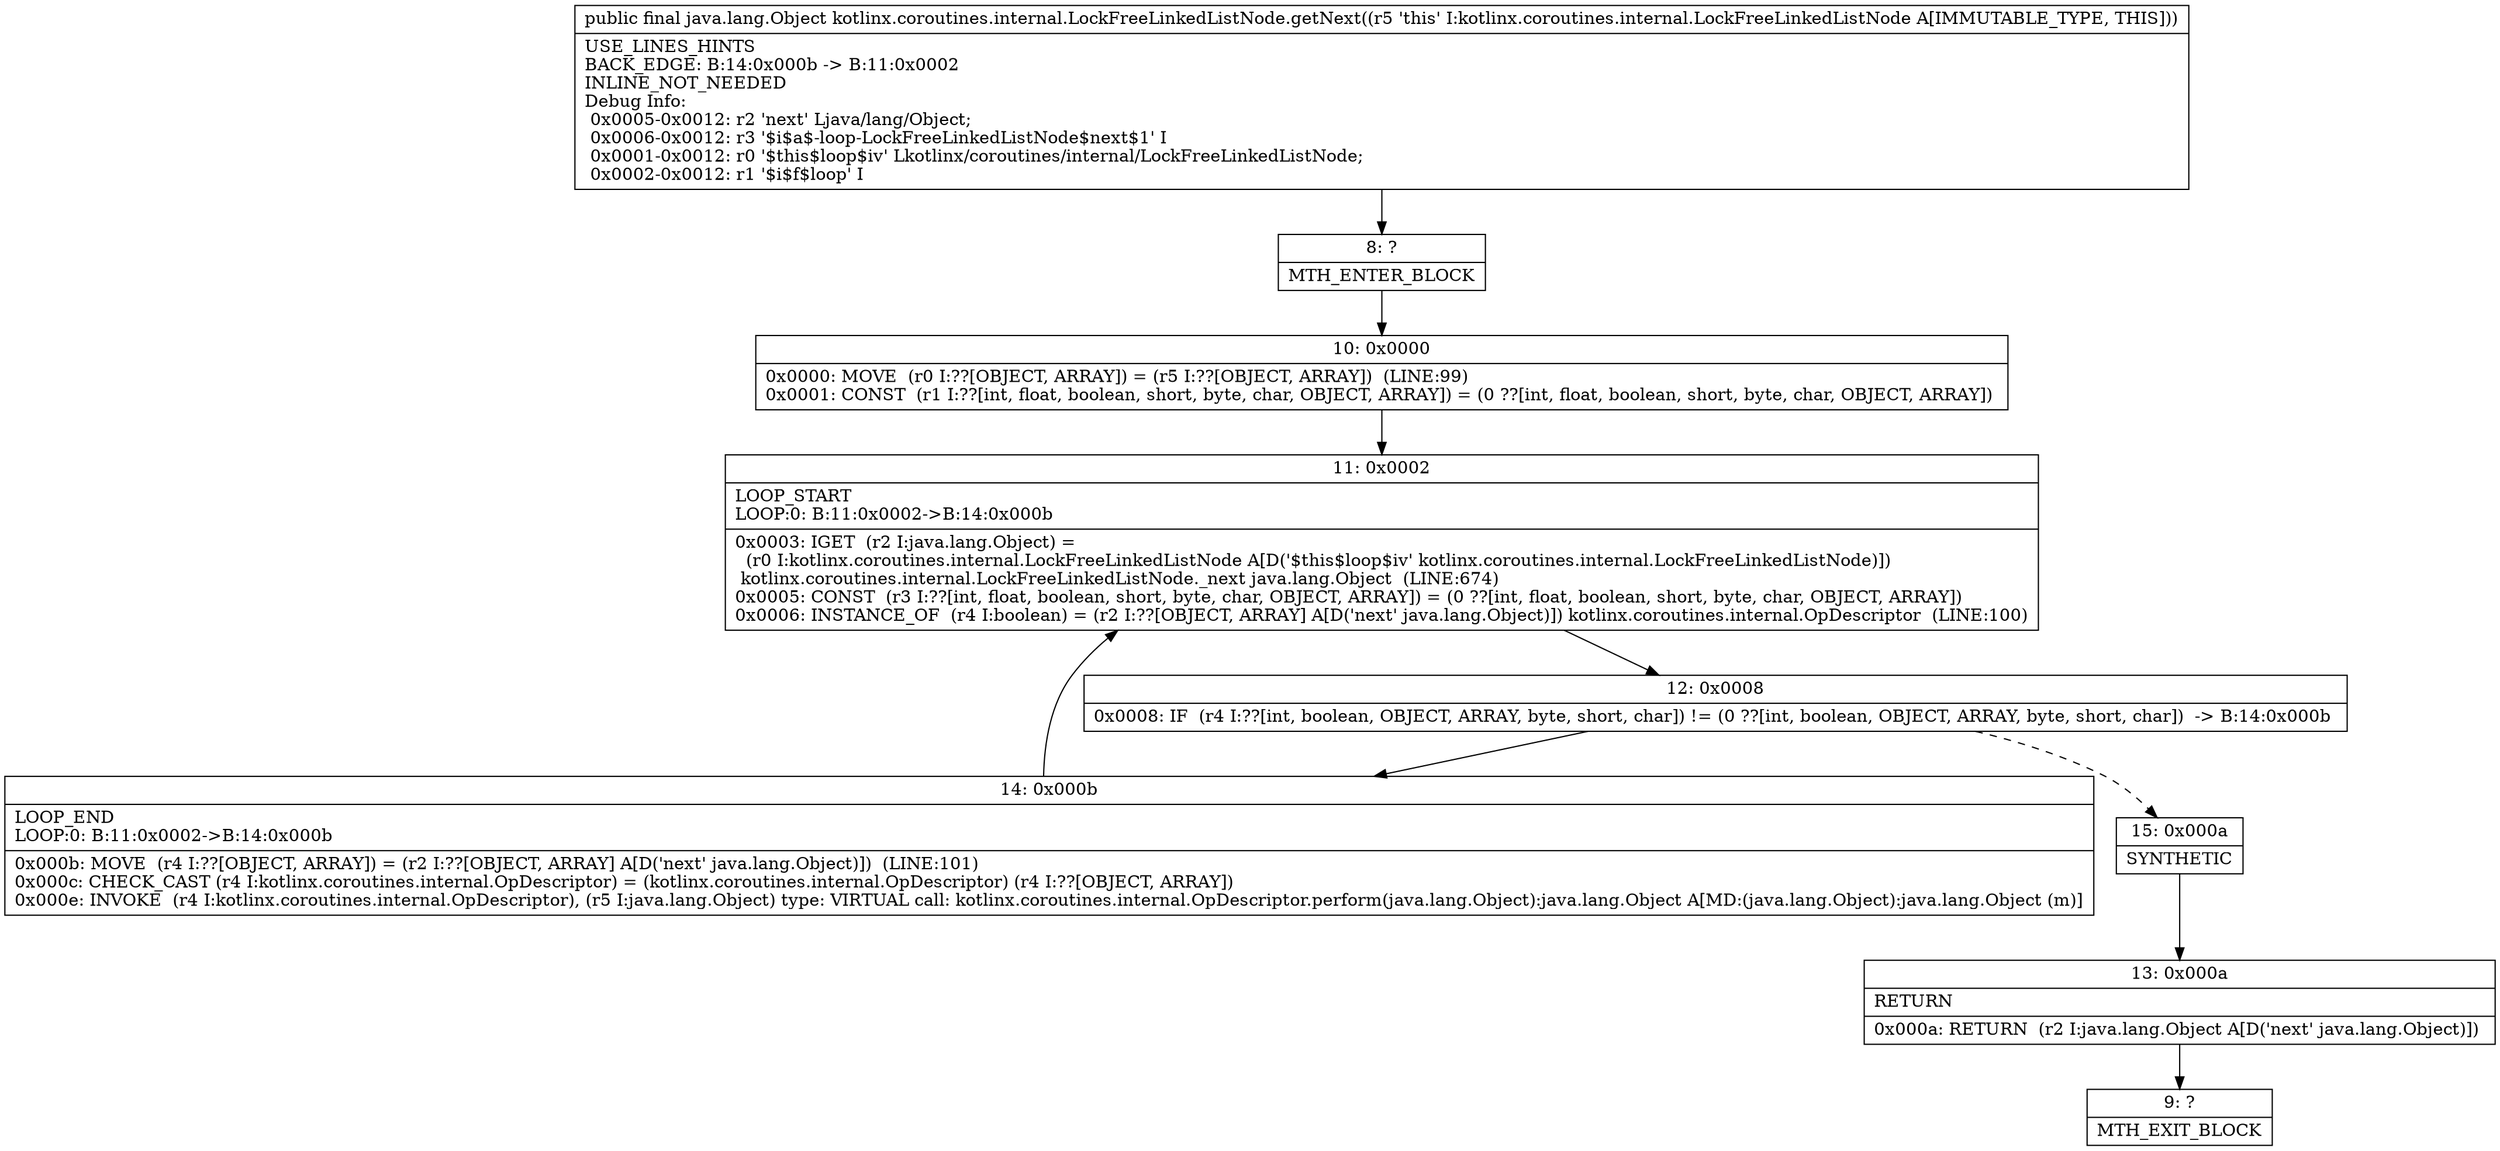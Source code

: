 digraph "CFG forkotlinx.coroutines.internal.LockFreeLinkedListNode.getNext()Ljava\/lang\/Object;" {
Node_8 [shape=record,label="{8\:\ ?|MTH_ENTER_BLOCK\l}"];
Node_10 [shape=record,label="{10\:\ 0x0000|0x0000: MOVE  (r0 I:??[OBJECT, ARRAY]) = (r5 I:??[OBJECT, ARRAY])  (LINE:99)\l0x0001: CONST  (r1 I:??[int, float, boolean, short, byte, char, OBJECT, ARRAY]) = (0 ??[int, float, boolean, short, byte, char, OBJECT, ARRAY]) \l}"];
Node_11 [shape=record,label="{11\:\ 0x0002|LOOP_START\lLOOP:0: B:11:0x0002\-\>B:14:0x000b\l|0x0003: IGET  (r2 I:java.lang.Object) = \l  (r0 I:kotlinx.coroutines.internal.LockFreeLinkedListNode A[D('$this$loop$iv' kotlinx.coroutines.internal.LockFreeLinkedListNode)])\l kotlinx.coroutines.internal.LockFreeLinkedListNode._next java.lang.Object  (LINE:674)\l0x0005: CONST  (r3 I:??[int, float, boolean, short, byte, char, OBJECT, ARRAY]) = (0 ??[int, float, boolean, short, byte, char, OBJECT, ARRAY]) \l0x0006: INSTANCE_OF  (r4 I:boolean) = (r2 I:??[OBJECT, ARRAY] A[D('next' java.lang.Object)]) kotlinx.coroutines.internal.OpDescriptor  (LINE:100)\l}"];
Node_12 [shape=record,label="{12\:\ 0x0008|0x0008: IF  (r4 I:??[int, boolean, OBJECT, ARRAY, byte, short, char]) != (0 ??[int, boolean, OBJECT, ARRAY, byte, short, char])  \-\> B:14:0x000b \l}"];
Node_14 [shape=record,label="{14\:\ 0x000b|LOOP_END\lLOOP:0: B:11:0x0002\-\>B:14:0x000b\l|0x000b: MOVE  (r4 I:??[OBJECT, ARRAY]) = (r2 I:??[OBJECT, ARRAY] A[D('next' java.lang.Object)])  (LINE:101)\l0x000c: CHECK_CAST (r4 I:kotlinx.coroutines.internal.OpDescriptor) = (kotlinx.coroutines.internal.OpDescriptor) (r4 I:??[OBJECT, ARRAY]) \l0x000e: INVOKE  (r4 I:kotlinx.coroutines.internal.OpDescriptor), (r5 I:java.lang.Object) type: VIRTUAL call: kotlinx.coroutines.internal.OpDescriptor.perform(java.lang.Object):java.lang.Object A[MD:(java.lang.Object):java.lang.Object (m)]\l}"];
Node_15 [shape=record,label="{15\:\ 0x000a|SYNTHETIC\l}"];
Node_13 [shape=record,label="{13\:\ 0x000a|RETURN\l|0x000a: RETURN  (r2 I:java.lang.Object A[D('next' java.lang.Object)]) \l}"];
Node_9 [shape=record,label="{9\:\ ?|MTH_EXIT_BLOCK\l}"];
MethodNode[shape=record,label="{public final java.lang.Object kotlinx.coroutines.internal.LockFreeLinkedListNode.getNext((r5 'this' I:kotlinx.coroutines.internal.LockFreeLinkedListNode A[IMMUTABLE_TYPE, THIS]))  | USE_LINES_HINTS\lBACK_EDGE: B:14:0x000b \-\> B:11:0x0002\lINLINE_NOT_NEEDED\lDebug Info:\l  0x0005\-0x0012: r2 'next' Ljava\/lang\/Object;\l  0x0006\-0x0012: r3 '$i$a$\-loop\-LockFreeLinkedListNode$next$1' I\l  0x0001\-0x0012: r0 '$this$loop$iv' Lkotlinx\/coroutines\/internal\/LockFreeLinkedListNode;\l  0x0002\-0x0012: r1 '$i$f$loop' I\l}"];
MethodNode -> Node_8;Node_8 -> Node_10;
Node_10 -> Node_11;
Node_11 -> Node_12;
Node_12 -> Node_14;
Node_12 -> Node_15[style=dashed];
Node_14 -> Node_11;
Node_15 -> Node_13;
Node_13 -> Node_9;
}

